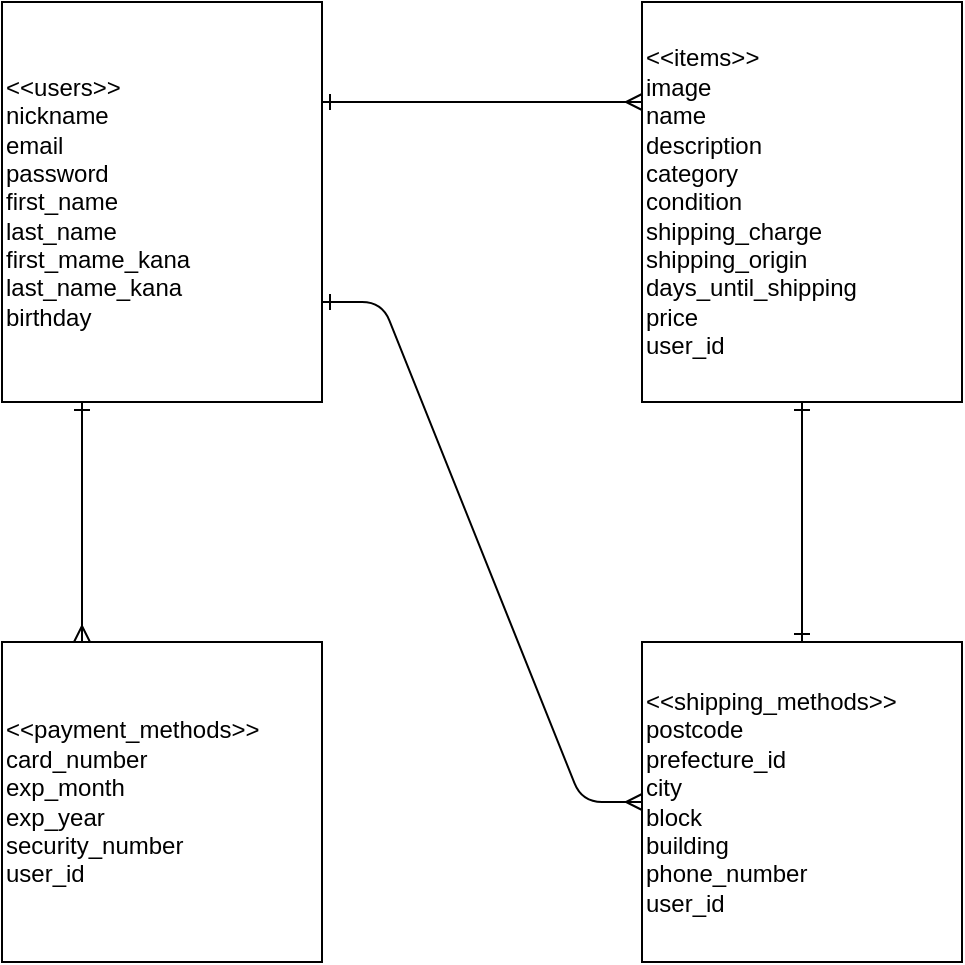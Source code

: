 <mxfile version="13.1.3">
    <diagram id="6hGFLwfOUW9BJ-s0fimq" name="Page-1">
        <mxGraphModel dx="663" dy="582" grid="1" gridSize="10" guides="1" tooltips="1" connect="1" arrows="1" fold="1" page="1" pageScale="1" pageWidth="827" pageHeight="1169" math="0" shadow="0">
            <root>
                <mxCell id="0"/>
                <mxCell id="1" parent="0"/>
                <mxCell id="6" value="&amp;lt;&amp;lt;users&amp;gt;&amp;gt;&lt;br&gt;nickname&lt;br&gt;email&lt;br&gt;password&lt;br&gt;first_name&lt;br&gt;last_name&lt;br&gt;first_mame_kana&lt;br&gt;last_name_kana&lt;br&gt;birthday" style="rounded=0;whiteSpace=wrap;html=1;align=left;" vertex="1" parent="1">
                    <mxGeometry x="280" y="240" width="160" height="200" as="geometry"/>
                </mxCell>
                <mxCell id="25" style="edgeStyle=none;rounded=0;orthogonalLoop=1;jettySize=auto;html=1;exitX=0.5;exitY=1;exitDx=0;exitDy=0;startArrow=ERoneToMany;startFill=0;endArrow=ERone;endFill=0;strokeWidth=1;" edge="1" parent="1" source="7">
                    <mxGeometry relative="1" as="geometry">
                        <mxPoint x="680" y="440" as="targetPoint"/>
                    </mxGeometry>
                </mxCell>
                <mxCell id="7" value="&amp;lt;&amp;lt;items&amp;gt;&amp;gt;&lt;br&gt;image&lt;br&gt;name&lt;br&gt;description&lt;br&gt;category&lt;br&gt;condition&lt;br&gt;shipping_charge&lt;br&gt;shipping_origin&lt;br&gt;days_until_shipping&lt;br&gt;price&lt;br&gt;user_id" style="rounded=0;whiteSpace=wrap;html=1;align=left;" vertex="1" parent="1">
                    <mxGeometry x="600" y="240" width="160" height="200" as="geometry"/>
                </mxCell>
                <mxCell id="10" value="&amp;lt;&amp;lt;shipping_methods&amp;gt;&amp;gt;&lt;br&gt;postcode&lt;br&gt;prefecture_id&lt;br&gt;&lt;div&gt;&lt;span&gt;city&lt;/span&gt;&lt;/div&gt;&lt;div&gt;&lt;span&gt;block&lt;/span&gt;&lt;/div&gt;building&lt;br&gt;phone_number&lt;br&gt;user_id" style="rounded=0;whiteSpace=wrap;html=1;align=left;" vertex="1" parent="1">
                    <mxGeometry x="600" y="560" width="160" height="160" as="geometry"/>
                </mxCell>
                <mxCell id="12" value="&amp;lt;&amp;lt;payment_methods&amp;gt;&amp;gt;&lt;br&gt;card_number&lt;br&gt;exp_month&lt;br&gt;exp_year&lt;br&gt;security_number&lt;br&gt;user_id" style="rounded=0;whiteSpace=wrap;html=1;align=left;" vertex="1" parent="1">
                    <mxGeometry x="280" y="560" width="160" height="160" as="geometry"/>
                </mxCell>
                <mxCell id="17" value="" style="fontSize=12;html=1;endArrow=ERone;startArrow=ERone;strokeWidth=1;exitX=0.5;exitY=1;exitDx=0;exitDy=0;endFill=0;startFill=0;" edge="1" parent="1" source="7" target="10">
                    <mxGeometry width="100" height="100" relative="1" as="geometry">
                        <mxPoint x="700" y="450" as="sourcePoint"/>
                        <mxPoint x="620" y="520" as="targetPoint"/>
                    </mxGeometry>
                </mxCell>
                <mxCell id="18" value="" style="fontSize=12;html=1;endArrow=ERone;startArrow=ERmany;strokeWidth=1;entryX=0.25;entryY=1;entryDx=0;entryDy=0;endFill=0;startFill=0;exitX=0.25;exitY=0;exitDx=0;exitDy=0;" edge="1" parent="1" source="12" target="6">
                    <mxGeometry width="100" height="100" relative="1" as="geometry">
                        <mxPoint x="200" y="520" as="sourcePoint"/>
                        <mxPoint x="520" y="410" as="targetPoint"/>
                        <Array as="points"/>
                    </mxGeometry>
                </mxCell>
                <mxCell id="21" value="" style="edgeStyle=entityRelationEdgeStyle;fontSize=12;html=1;endArrow=ERmany;strokeWidth=1;exitX=1;exitY=0.75;exitDx=0;exitDy=0;entryX=0;entryY=0.5;entryDx=0;entryDy=0;startArrow=ERone;startFill=0;endFill=0;" edge="1" parent="1" source="6" target="10">
                    <mxGeometry width="100" height="100" relative="1" as="geometry">
                        <mxPoint x="410" y="560" as="sourcePoint"/>
                        <mxPoint x="510" y="460" as="targetPoint"/>
                    </mxGeometry>
                </mxCell>
                <mxCell id="22" value="" style="fontSize=12;html=1;endArrow=ERmany;strokeWidth=1;entryX=0;entryY=0.25;entryDx=0;entryDy=0;exitX=1;exitY=0.25;exitDx=0;exitDy=0;startArrow=ERone;startFill=0;endFill=0;" edge="1" parent="1" source="6" target="7">
                    <mxGeometry width="100" height="100" relative="1" as="geometry">
                        <mxPoint x="460" y="330" as="sourcePoint"/>
                        <mxPoint x="560" y="230" as="targetPoint"/>
                    </mxGeometry>
                </mxCell>
            </root>
        </mxGraphModel>
    </diagram>
</mxfile>